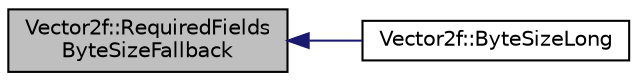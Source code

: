 digraph "Vector2f::RequiredFieldsByteSizeFallback"
{
 // INTERACTIVE_SVG=YES
  edge [fontname="Helvetica",fontsize="10",labelfontname="Helvetica",labelfontsize="10"];
  node [fontname="Helvetica",fontsize="10",shape=record];
  rankdir="LR";
  Node1 [label="Vector2f::RequiredFields\lByteSizeFallback",height=0.2,width=0.4,color="black", fillcolor="grey75", style="filled", fontcolor="black"];
  Node1 -> Node2 [dir="back",color="midnightblue",fontsize="10",style="solid",fontname="Helvetica"];
  Node2 [label="Vector2f::ByteSizeLong",height=0.2,width=0.4,color="black", fillcolor="white", style="filled",URL="$da/dc2/class_vector2f.html#a87f4360708f2e97e6866a93190042034"];
}
